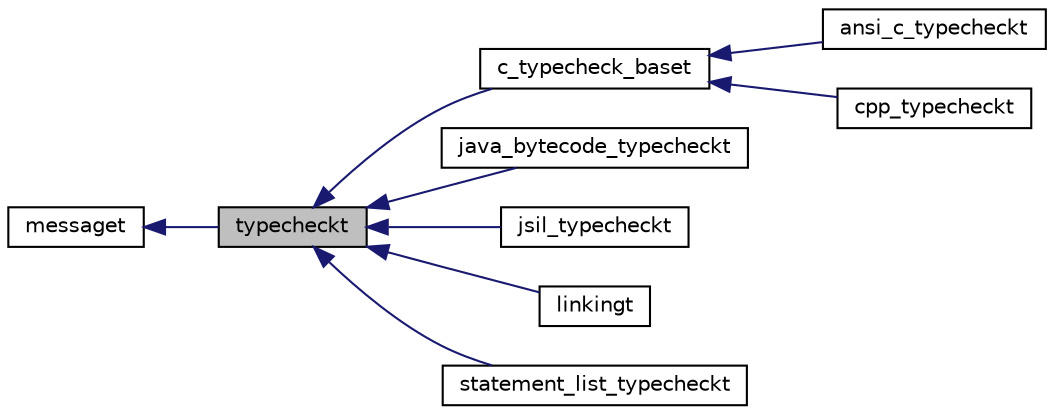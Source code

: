 digraph "typecheckt"
{
 // LATEX_PDF_SIZE
  bgcolor="transparent";
  edge [fontname="Helvetica",fontsize="10",labelfontname="Helvetica",labelfontsize="10"];
  node [fontname="Helvetica",fontsize="10",shape=record];
  rankdir="LR";
  Node1 [label="typecheckt",height=0.2,width=0.4,color="black", fillcolor="grey75", style="filled", fontcolor="black",tooltip=" "];
  Node2 -> Node1 [dir="back",color="midnightblue",fontsize="10",style="solid",fontname="Helvetica"];
  Node2 [label="messaget",height=0.2,width=0.4,color="black",URL="$classmessaget.html",tooltip="Class that provides messages with a built-in verbosity 'level'."];
  Node1 -> Node3 [dir="back",color="midnightblue",fontsize="10",style="solid",fontname="Helvetica"];
  Node3 [label="c_typecheck_baset",height=0.2,width=0.4,color="black",URL="$classc__typecheck__baset.html",tooltip=" "];
  Node3 -> Node4 [dir="back",color="midnightblue",fontsize="10",style="solid",fontname="Helvetica"];
  Node4 [label="ansi_c_typecheckt",height=0.2,width=0.4,color="black",URL="$classansi__c__typecheckt.html",tooltip=" "];
  Node3 -> Node5 [dir="back",color="midnightblue",fontsize="10",style="solid",fontname="Helvetica"];
  Node5 [label="cpp_typecheckt",height=0.2,width=0.4,color="black",URL="$classcpp__typecheckt.html",tooltip=" "];
  Node1 -> Node6 [dir="back",color="midnightblue",fontsize="10",style="solid",fontname="Helvetica"];
  Node6 [label="java_bytecode_typecheckt",height=0.2,width=0.4,color="black",URL="$classjava__bytecode__typecheckt.html",tooltip=" "];
  Node1 -> Node7 [dir="back",color="midnightblue",fontsize="10",style="solid",fontname="Helvetica"];
  Node7 [label="jsil_typecheckt",height=0.2,width=0.4,color="black",URL="$classjsil__typecheckt.html",tooltip=" "];
  Node1 -> Node8 [dir="back",color="midnightblue",fontsize="10",style="solid",fontname="Helvetica"];
  Node8 [label="linkingt",height=0.2,width=0.4,color="black",URL="$classlinkingt.html",tooltip=" "];
  Node1 -> Node9 [dir="back",color="midnightblue",fontsize="10",style="solid",fontname="Helvetica"];
  Node9 [label="statement_list_typecheckt",height=0.2,width=0.4,color="black",URL="$classstatement__list__typecheckt.html",tooltip="Class for encapsulating the current state of the type check."];
}
